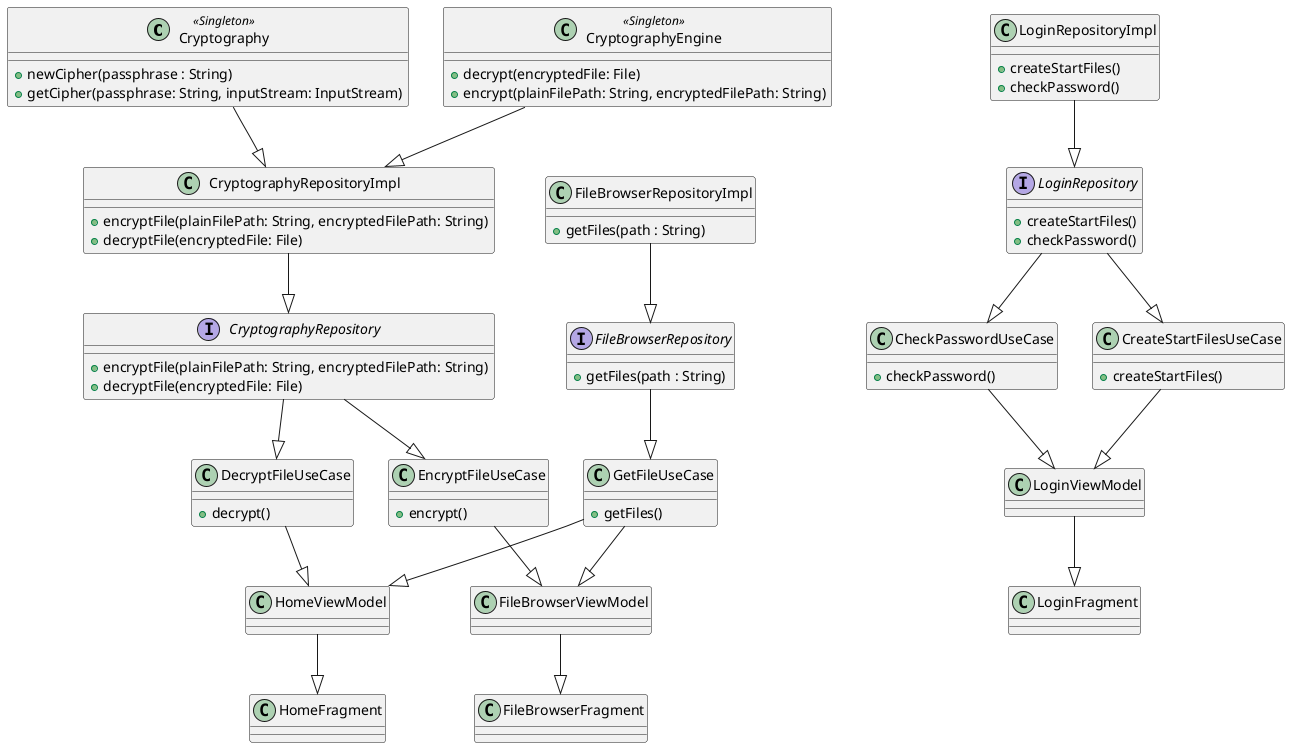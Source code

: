 @startuml
class Cryptography <<Singleton>> {
    +newCipher(passphrase : String)
    +getCipher(passphrase: String, inputStream: InputStream)
}
class CryptographyEngine <<Singleton>> {
    +decrypt(encryptedFile: File)
    +encrypt(plainFilePath: String, encryptedFilePath: String)
}
class CryptographyRepositoryImpl {
    +encryptFile(plainFilePath: String, encryptedFilePath: String)
    +decryptFile(encryptedFile: File)
}
class LoginRepositoryImpl {
    +createStartFiles()
    +checkPassword()
}
class FileBrowserRepositoryImpl {
    +getFiles(path : String)
}
interface CryptographyRepository {
    +encryptFile(plainFilePath: String, encryptedFilePath: String)
    +decryptFile(encryptedFile: File)
}

interface FileBrowserRepository {
    +getFiles(path : String)
}

interface LoginRepository {
    +createStartFiles()
    +checkPassword()
}
class DecryptFileUseCase {
+decrypt()
}
class EncryptFileUseCase {
+encrypt()
}
class GetFileUseCase{
+getFiles()
}
class CheckPasswordUseCase {
+checkPassword()
}
class CreateStartFilesUseCase{
+createStartFiles()
}
class FileBrowserFragment
class HomeFragment
class LoginFragment
class HomeViewModel
class LoginViewModel
class FileBrowserViewModel
CryptographyEngine --|> CryptographyRepositoryImpl
Cryptography --|> CryptographyRepositoryImpl
CryptographyRepositoryImpl  --|> CryptographyRepository
FileBrowserRepositoryImpl --|> FileBrowserRepository
LoginRepositoryImpl --|> LoginRepository
LoginRepository --|> CheckPasswordUseCase
LoginRepository --|> CreateStartFilesUseCase
CryptographyRepository --|> EncryptFileUseCase
CryptographyRepository --|> DecryptFileUseCase
FileBrowserRepository --|> GetFileUseCase
DecryptFileUseCase --|> HomeViewModel
GetFileUseCase --|> HomeViewModel
EncryptFileUseCase --|> FileBrowserViewModel
GetFileUseCase --|> FileBrowserViewModel
CheckPasswordUseCase --|> LoginViewModel
CreateStartFilesUseCase --|> LoginViewModel
FileBrowserViewModel --|> FileBrowserFragment
HomeViewModel --|> HomeFragment
LoginViewModel --|> LoginFragment

@enduml